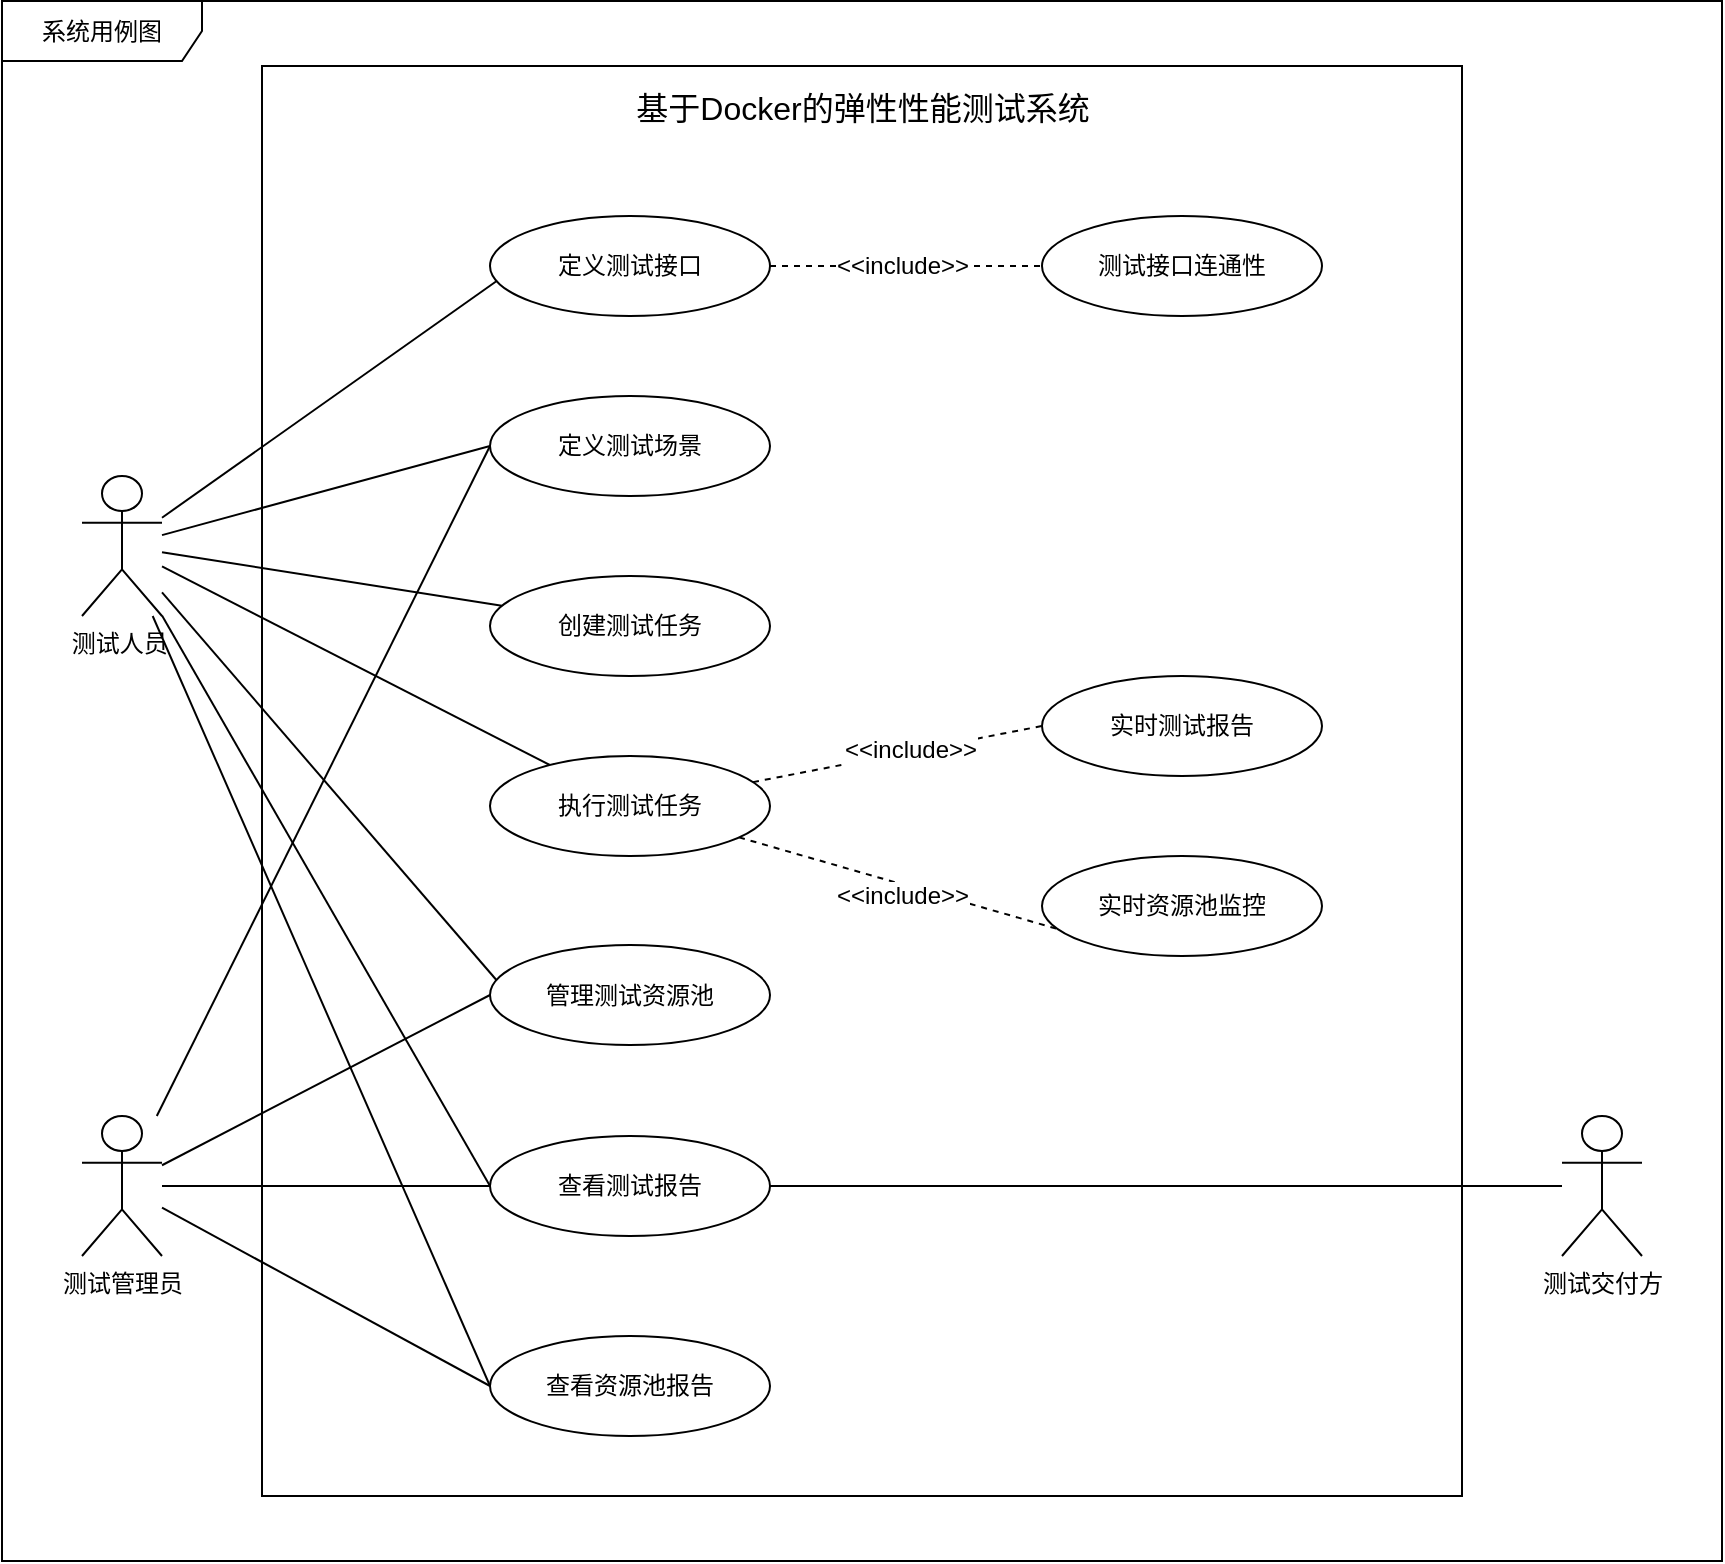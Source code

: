 <mxfile version="16.5.3" type="github">
  <diagram id="hF0XkHbzFkRDZlUsSv7e" name="Page-1">
    <mxGraphModel dx="1426" dy="769" grid="1" gridSize="10" guides="1" tooltips="1" connect="1" arrows="1" fold="1" page="1" pageScale="1" pageWidth="827" pageHeight="1169" math="0" shadow="0">
      <root>
        <mxCell id="0" />
        <mxCell id="1" parent="0" />
        <mxCell id="O2S368zVZY9TlAaqxpUP-1" value="系统用例图" style="shape=umlFrame;whiteSpace=wrap;html=1;width=100;height=30;" vertex="1" parent="1">
          <mxGeometry x="30" y="62.5" width="860" height="780" as="geometry" />
        </mxCell>
        <mxCell id="O2S368zVZY9TlAaqxpUP-2" value="&lt;font style=&quot;font-size: 16px&quot;&gt;基于Docker的弹性性能测试系统&lt;/font&gt;" style="html=1;verticalAlign=top;spacingTop=5;" vertex="1" parent="1">
          <mxGeometry x="160" y="95" width="600" height="715" as="geometry" />
        </mxCell>
        <mxCell id="O2S368zVZY9TlAaqxpUP-33" style="edgeStyle=none;rounded=0;orthogonalLoop=1;jettySize=auto;html=1;entryX=0.029;entryY=0.64;entryDx=0;entryDy=0;entryPerimeter=0;fontSize=12;endArrow=none;endFill=0;" edge="1" parent="1" source="O2S368zVZY9TlAaqxpUP-3" target="O2S368zVZY9TlAaqxpUP-4">
          <mxGeometry relative="1" as="geometry" />
        </mxCell>
        <mxCell id="O2S368zVZY9TlAaqxpUP-36" style="edgeStyle=none;rounded=0;orthogonalLoop=1;jettySize=auto;html=1;entryX=0;entryY=0.5;entryDx=0;entryDy=0;fontSize=12;endArrow=none;endFill=0;" edge="1" parent="1" source="O2S368zVZY9TlAaqxpUP-3" target="O2S368zVZY9TlAaqxpUP-9">
          <mxGeometry relative="1" as="geometry" />
        </mxCell>
        <mxCell id="O2S368zVZY9TlAaqxpUP-37" style="edgeStyle=none;rounded=0;orthogonalLoop=1;jettySize=auto;html=1;fontSize=12;endArrow=none;endFill=0;" edge="1" parent="1" source="O2S368zVZY9TlAaqxpUP-3" target="O2S368zVZY9TlAaqxpUP-11">
          <mxGeometry relative="1" as="geometry" />
        </mxCell>
        <mxCell id="O2S368zVZY9TlAaqxpUP-38" style="edgeStyle=none;rounded=0;orthogonalLoop=1;jettySize=auto;html=1;fontSize=12;endArrow=none;endFill=0;" edge="1" parent="1" source="O2S368zVZY9TlAaqxpUP-3" target="O2S368zVZY9TlAaqxpUP-14">
          <mxGeometry relative="1" as="geometry" />
        </mxCell>
        <mxCell id="O2S368zVZY9TlAaqxpUP-39" style="edgeStyle=none;rounded=0;orthogonalLoop=1;jettySize=auto;html=1;entryX=0.029;entryY=0.37;entryDx=0;entryDy=0;entryPerimeter=0;fontSize=12;endArrow=none;endFill=0;" edge="1" parent="1" source="O2S368zVZY9TlAaqxpUP-3" target="O2S368zVZY9TlAaqxpUP-18">
          <mxGeometry relative="1" as="geometry" />
        </mxCell>
        <mxCell id="O2S368zVZY9TlAaqxpUP-40" style="edgeStyle=none;rounded=0;orthogonalLoop=1;jettySize=auto;html=1;entryX=0;entryY=0.5;entryDx=0;entryDy=0;fontSize=12;endArrow=none;endFill=0;" edge="1" parent="1" source="O2S368zVZY9TlAaqxpUP-3" target="O2S368zVZY9TlAaqxpUP-19">
          <mxGeometry relative="1" as="geometry" />
        </mxCell>
        <mxCell id="O2S368zVZY9TlAaqxpUP-41" style="edgeStyle=none;rounded=0;orthogonalLoop=1;jettySize=auto;html=1;entryX=0;entryY=0.5;entryDx=0;entryDy=0;fontSize=12;endArrow=none;endFill=0;" edge="1" parent="1" source="O2S368zVZY9TlAaqxpUP-3" target="O2S368zVZY9TlAaqxpUP-20">
          <mxGeometry relative="1" as="geometry" />
        </mxCell>
        <mxCell id="O2S368zVZY9TlAaqxpUP-3" value="测试人员&amp;nbsp;" style="shape=umlActor;verticalLabelPosition=bottom;verticalAlign=top;html=1;" vertex="1" parent="1">
          <mxGeometry x="70" y="300" width="40" height="70" as="geometry" />
        </mxCell>
        <mxCell id="O2S368zVZY9TlAaqxpUP-7" style="edgeStyle=none;rounded=0;orthogonalLoop=1;jettySize=auto;html=1;fontSize=12;endArrow=none;endFill=0;dashed=1;" edge="1" parent="1" source="O2S368zVZY9TlAaqxpUP-4" target="O2S368zVZY9TlAaqxpUP-5">
          <mxGeometry relative="1" as="geometry" />
        </mxCell>
        <mxCell id="O2S368zVZY9TlAaqxpUP-8" value="&amp;lt;&amp;lt;include&amp;gt;&amp;gt;" style="edgeLabel;html=1;align=center;verticalAlign=middle;resizable=0;points=[];fontSize=12;" vertex="1" connectable="0" parent="O2S368zVZY9TlAaqxpUP-7">
          <mxGeometry x="-0.235" y="-3" relative="1" as="geometry">
            <mxPoint x="14" y="-3" as="offset" />
          </mxGeometry>
        </mxCell>
        <mxCell id="O2S368zVZY9TlAaqxpUP-4" value="定义测试接口" style="ellipse;whiteSpace=wrap;html=1;fontSize=12;" vertex="1" parent="1">
          <mxGeometry x="274" y="170" width="140" height="50" as="geometry" />
        </mxCell>
        <mxCell id="O2S368zVZY9TlAaqxpUP-5" value="测试接口连通性" style="ellipse;whiteSpace=wrap;html=1;fontSize=12;" vertex="1" parent="1">
          <mxGeometry x="550" y="170" width="140" height="50" as="geometry" />
        </mxCell>
        <mxCell id="O2S368zVZY9TlAaqxpUP-9" value="定义测试场景" style="ellipse;whiteSpace=wrap;html=1;fontSize=12;" vertex="1" parent="1">
          <mxGeometry x="274" y="260" width="140" height="50" as="geometry" />
        </mxCell>
        <mxCell id="O2S368zVZY9TlAaqxpUP-11" value="创建测试任务" style="ellipse;whiteSpace=wrap;html=1;fontSize=12;" vertex="1" parent="1">
          <mxGeometry x="274" y="350" width="140" height="50" as="geometry" />
        </mxCell>
        <mxCell id="O2S368zVZY9TlAaqxpUP-28" style="edgeStyle=none;rounded=0;orthogonalLoop=1;jettySize=auto;html=1;entryX=0;entryY=0.5;entryDx=0;entryDy=0;fontSize=12;endArrow=none;endFill=0;dashed=1;" edge="1" parent="1" source="O2S368zVZY9TlAaqxpUP-14" target="O2S368zVZY9TlAaqxpUP-15">
          <mxGeometry relative="1" as="geometry" />
        </mxCell>
        <mxCell id="O2S368zVZY9TlAaqxpUP-29" value="&amp;lt;&amp;lt;include&amp;gt;&amp;gt;" style="edgeLabel;html=1;align=center;verticalAlign=middle;resizable=0;points=[];fontSize=12;" vertex="1" connectable="0" parent="O2S368zVZY9TlAaqxpUP-28">
          <mxGeometry x="0.089" y="1" relative="1" as="geometry">
            <mxPoint as="offset" />
          </mxGeometry>
        </mxCell>
        <mxCell id="O2S368zVZY9TlAaqxpUP-30" style="edgeStyle=none;rounded=0;orthogonalLoop=1;jettySize=auto;html=1;entryX=0.093;entryY=0.76;entryDx=0;entryDy=0;entryPerimeter=0;dashed=1;fontSize=12;endArrow=none;endFill=0;" edge="1" parent="1" source="O2S368zVZY9TlAaqxpUP-14" target="O2S368zVZY9TlAaqxpUP-16">
          <mxGeometry relative="1" as="geometry" />
        </mxCell>
        <mxCell id="O2S368zVZY9TlAaqxpUP-31" value="&amp;lt;&amp;lt;include&amp;gt;&amp;gt;" style="edgeLabel;html=1;align=center;verticalAlign=middle;resizable=0;points=[];fontSize=12;" vertex="1" connectable="0" parent="O2S368zVZY9TlAaqxpUP-30">
          <mxGeometry x="-0.244" y="-3" relative="1" as="geometry">
            <mxPoint x="20" y="8" as="offset" />
          </mxGeometry>
        </mxCell>
        <mxCell id="O2S368zVZY9TlAaqxpUP-14" value="执行测试任务" style="ellipse;whiteSpace=wrap;html=1;fontSize=12;" vertex="1" parent="1">
          <mxGeometry x="274" y="440" width="140" height="50" as="geometry" />
        </mxCell>
        <mxCell id="O2S368zVZY9TlAaqxpUP-15" value="实时测试报告" style="ellipse;whiteSpace=wrap;html=1;fontSize=12;" vertex="1" parent="1">
          <mxGeometry x="550" y="400" width="140" height="50" as="geometry" />
        </mxCell>
        <mxCell id="O2S368zVZY9TlAaqxpUP-16" value="实时资源池监控" style="ellipse;whiteSpace=wrap;html=1;fontSize=12;" vertex="1" parent="1">
          <mxGeometry x="550" y="490" width="140" height="50" as="geometry" />
        </mxCell>
        <mxCell id="O2S368zVZY9TlAaqxpUP-18" value="管理测试资源池" style="ellipse;whiteSpace=wrap;html=1;fontSize=12;" vertex="1" parent="1">
          <mxGeometry x="274" y="534.5" width="140" height="50" as="geometry" />
        </mxCell>
        <mxCell id="O2S368zVZY9TlAaqxpUP-19" value="查看测试报告" style="ellipse;whiteSpace=wrap;html=1;fontSize=12;" vertex="1" parent="1">
          <mxGeometry x="274" y="630" width="140" height="50" as="geometry" />
        </mxCell>
        <mxCell id="O2S368zVZY9TlAaqxpUP-20" value="查看资源池报告" style="ellipse;whiteSpace=wrap;html=1;fontSize=12;" vertex="1" parent="1">
          <mxGeometry x="274" y="730" width="140" height="50" as="geometry" />
        </mxCell>
        <mxCell id="O2S368zVZY9TlAaqxpUP-27" style="edgeStyle=none;rounded=0;orthogonalLoop=1;jettySize=auto;html=1;fontSize=12;endArrow=none;endFill=0;" edge="1" parent="1" source="O2S368zVZY9TlAaqxpUP-21" target="O2S368zVZY9TlAaqxpUP-19">
          <mxGeometry relative="1" as="geometry" />
        </mxCell>
        <mxCell id="O2S368zVZY9TlAaqxpUP-47" style="edgeStyle=none;rounded=0;orthogonalLoop=1;jettySize=auto;html=1;entryX=0;entryY=0.5;entryDx=0;entryDy=0;fontSize=12;endArrow=none;endFill=0;" edge="1" parent="1" source="O2S368zVZY9TlAaqxpUP-21" target="O2S368zVZY9TlAaqxpUP-9">
          <mxGeometry relative="1" as="geometry" />
        </mxCell>
        <mxCell id="O2S368zVZY9TlAaqxpUP-48" style="edgeStyle=none;rounded=0;orthogonalLoop=1;jettySize=auto;html=1;entryX=0;entryY=0.5;entryDx=0;entryDy=0;fontSize=12;endArrow=none;endFill=0;" edge="1" parent="1" source="O2S368zVZY9TlAaqxpUP-21" target="O2S368zVZY9TlAaqxpUP-18">
          <mxGeometry relative="1" as="geometry" />
        </mxCell>
        <mxCell id="O2S368zVZY9TlAaqxpUP-49" style="edgeStyle=none;rounded=0;orthogonalLoop=1;jettySize=auto;html=1;entryX=0;entryY=0.5;entryDx=0;entryDy=0;fontSize=12;endArrow=none;endFill=0;" edge="1" parent="1" source="O2S368zVZY9TlAaqxpUP-21" target="O2S368zVZY9TlAaqxpUP-20">
          <mxGeometry relative="1" as="geometry" />
        </mxCell>
        <mxCell id="O2S368zVZY9TlAaqxpUP-21" value="测试管理员" style="shape=umlActor;verticalLabelPosition=bottom;verticalAlign=top;html=1;" vertex="1" parent="1">
          <mxGeometry x="70" y="620" width="40" height="70" as="geometry" />
        </mxCell>
        <mxCell id="O2S368zVZY9TlAaqxpUP-51" style="edgeStyle=none;rounded=0;orthogonalLoop=1;jettySize=auto;html=1;entryX=1;entryY=0.5;entryDx=0;entryDy=0;fontSize=12;endArrow=none;endFill=0;" edge="1" parent="1" source="O2S368zVZY9TlAaqxpUP-50" target="O2S368zVZY9TlAaqxpUP-19">
          <mxGeometry relative="1" as="geometry" />
        </mxCell>
        <mxCell id="O2S368zVZY9TlAaqxpUP-50" value="测试交付方" style="shape=umlActor;verticalLabelPosition=bottom;verticalAlign=top;html=1;" vertex="1" parent="1">
          <mxGeometry x="810" y="620" width="40" height="70" as="geometry" />
        </mxCell>
      </root>
    </mxGraphModel>
  </diagram>
</mxfile>
